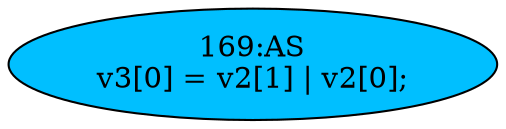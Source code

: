 strict digraph "" {
	node [label="\N"];
	"169:AS"	 [ast="<pyverilog.vparser.ast.Assign object at 0x7fee23011b50>",
		def_var="['v3']",
		fillcolor=deepskyblue,
		label="169:AS
v3[0] = v2[1] | v2[0];",
		statements="[]",
		style=filled,
		typ=Assign,
		use_var="['v2', 'v2']"];
}

